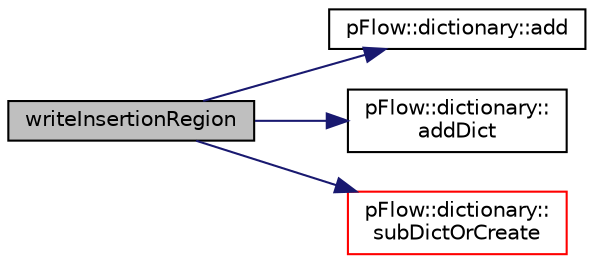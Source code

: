 digraph "writeInsertionRegion"
{
 // LATEX_PDF_SIZE
  edge [fontname="Helvetica",fontsize="10",labelfontname="Helvetica",labelfontsize="10"];
  node [fontname="Helvetica",fontsize="10",shape=record];
  rankdir="LR";
  Node1 [label="writeInsertionRegion",height=0.2,width=0.4,color="black", fillcolor="grey75", style="filled", fontcolor="black",tooltip="write to dictionary"];
  Node1 -> Node2 [color="midnightblue",fontsize="10",style="solid",fontname="Helvetica"];
  Node2 [label="pFlow::dictionary::add",height=0.2,width=0.4,color="black", fillcolor="white", style="filled",URL="$classpFlow_1_1dictionary.html#a6ae2ea14b8b5e5661c2f207aae2d4bdc",tooltip="add a float dataEntry"];
  Node1 -> Node3 [color="midnightblue",fontsize="10",style="solid",fontname="Helvetica"];
  Node3 [label="pFlow::dictionary::\laddDict",height=0.2,width=0.4,color="black", fillcolor="white", style="filled",URL="$classpFlow_1_1dictionary.html#a884a981ad2a220efcd7f6e8bf6cd94e2",tooltip="add a dictionary with the specifiedd keyword, if it exists, replace it."];
  Node1 -> Node4 [color="midnightblue",fontsize="10",style="solid",fontname="Helvetica"];
  Node4 [label="pFlow::dictionary::\lsubDictOrCreate",height=0.2,width=0.4,color="red", fillcolor="white", style="filled",URL="$classpFlow_1_1dictionary.html#aa4d7322eaead3c887a9283546628de96",tooltip="search for a sub-dict with keyword create a new sub-dict if not found and return a ref to it fatalExi..."];
}
